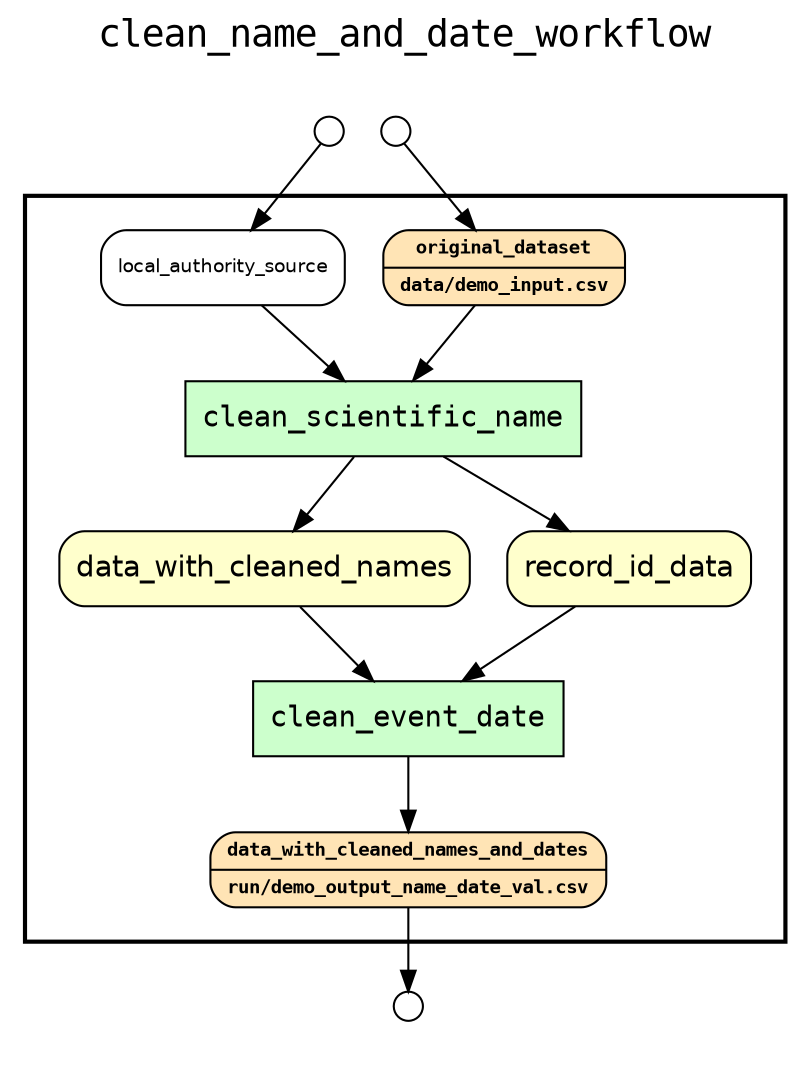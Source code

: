 
digraph yw_data_view {
rankdir=TB
fontname=Courier; fontsize=18; labelloc=t
label="clean_name_and_date_workflow"
subgraph cluster_workflow { label=""; color=black; penwidth=2
subgraph cluster_workflow_inner { label=""; color=white
node[shape=box style="filled" fillcolor="#CCFFCC" peripheries=1 fontname=Courier]
clean_scientific_name
clean_event_date
node[shape=box style="filled" fillcolor="#CCFFCC" peripheries=1 fontname=Courier]
clean_scientific_name
clean_event_date
node[shape=box style="rounded,filled" fillcolor="#FFFFCC" peripheries=1 fontname=Helvetica]
data_with_cleaned_names
record_id_data
node[shape=box style="rounded,filled" fillcolor="#FFE4B5" peripheries=1 fontname="Courier-Bold" fontsize=9]
original_dataset[shape=record rankdir=LR label="{<f0> original_dataset |<f1>data/demo_input.csv\l}"]
node[shape=box style="rounded,filled" fillcolor="#FFE4B5" peripheries=1 fontname="Courier-Bold" fontsize=9]
data_with_cleaned_names_and_dates[shape=record rankdir=LR label="{<f0> data_with_cleaned_names_and_dates |<f1>run/demo_output_name_date_val.csv\l}"]
node[shape=box style="rounded,filled" fillcolor="#FFFFFF" peripheries=1 fontname=Helvetica]
local_authority_source
}}
subgraph cluster_inflows { label=""; color=white; penwidth=2
subgraph cluster_inflows_inner { label=""; color=white
node[shape=circle fillcolor="#FFFFFF" peripheries=1 width=0.2]
original_dataset_inflow [label=""]
local_authority_source_inflow [label=""]
}}
subgraph cluster_outflows { label=""; color=white; penwidth=2
subgraph cluster_outflows_inner { label=""; color=white
node[shape=circle fillcolor="#FFFFFF" peripheries=1 width=0.2]
data_with_cleaned_names_and_dates_outflow [label=""]
}}
record_id_data -> clean_event_date
data_with_cleaned_names -> clean_event_date
original_dataset -> clean_scientific_name
local_authority_source -> clean_scientific_name
clean_scientific_name -> data_with_cleaned_names
clean_scientific_name -> record_id_data
clean_event_date -> data_with_cleaned_names_and_dates
original_dataset_inflow -> original_dataset
local_authority_source_inflow -> local_authority_source
data_with_cleaned_names_and_dates -> data_with_cleaned_names_and_dates_outflow
}

